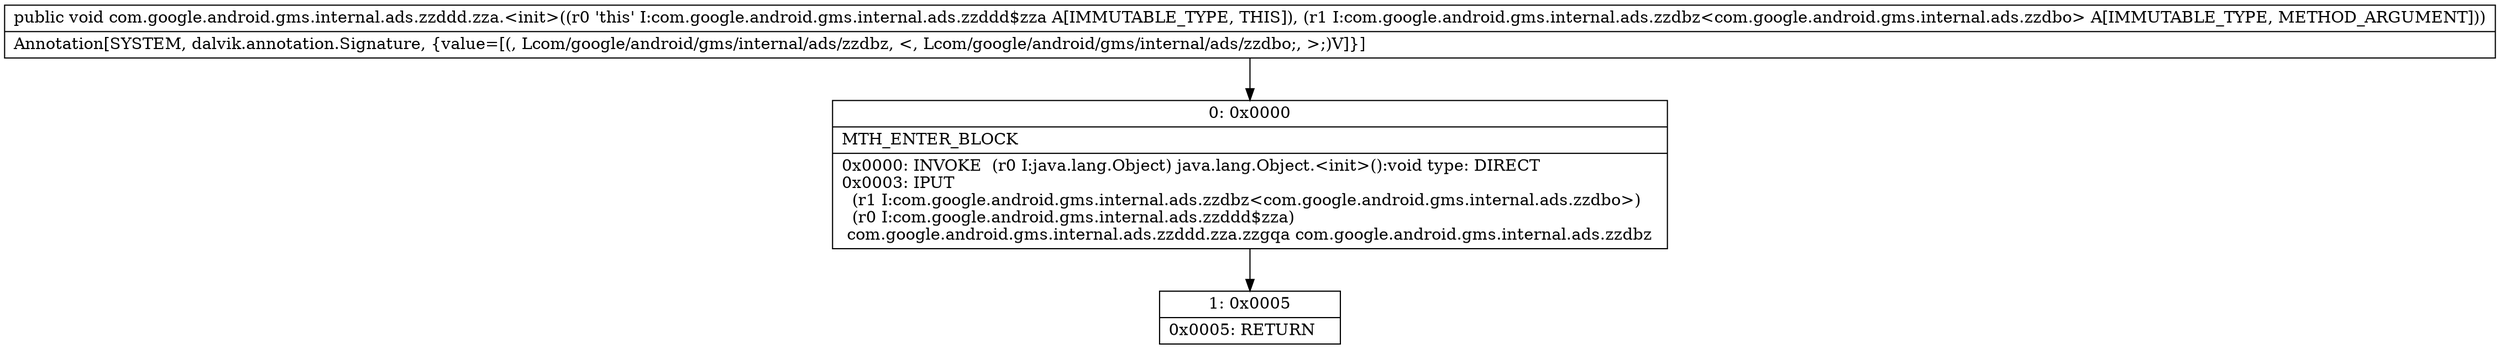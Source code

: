 digraph "CFG forcom.google.android.gms.internal.ads.zzddd.zza.\<init\>(Lcom\/google\/android\/gms\/internal\/ads\/zzdbz;)V" {
Node_0 [shape=record,label="{0\:\ 0x0000|MTH_ENTER_BLOCK\l|0x0000: INVOKE  (r0 I:java.lang.Object) java.lang.Object.\<init\>():void type: DIRECT \l0x0003: IPUT  \l  (r1 I:com.google.android.gms.internal.ads.zzdbz\<com.google.android.gms.internal.ads.zzdbo\>)\l  (r0 I:com.google.android.gms.internal.ads.zzddd$zza)\l com.google.android.gms.internal.ads.zzddd.zza.zzgqa com.google.android.gms.internal.ads.zzdbz \l}"];
Node_1 [shape=record,label="{1\:\ 0x0005|0x0005: RETURN   \l}"];
MethodNode[shape=record,label="{public void com.google.android.gms.internal.ads.zzddd.zza.\<init\>((r0 'this' I:com.google.android.gms.internal.ads.zzddd$zza A[IMMUTABLE_TYPE, THIS]), (r1 I:com.google.android.gms.internal.ads.zzdbz\<com.google.android.gms.internal.ads.zzdbo\> A[IMMUTABLE_TYPE, METHOD_ARGUMENT]))  | Annotation[SYSTEM, dalvik.annotation.Signature, \{value=[(, Lcom\/google\/android\/gms\/internal\/ads\/zzdbz, \<, Lcom\/google\/android\/gms\/internal\/ads\/zzdbo;, \>;)V]\}]\l}"];
MethodNode -> Node_0;
Node_0 -> Node_1;
}


